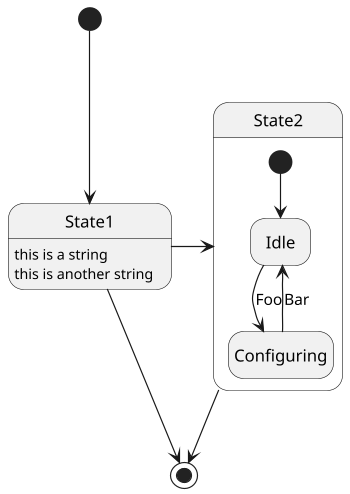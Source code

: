 @startuml
hide empty description
scale 350 width

[*] --> State1
State1 --> [*]
State1 : this is a string
State1 : this is another string

State1 -> State2
State2 --> [*]

state State2 {
  [*] --> Idle
  Idle --> Configuring : Foo
  Configuring --> Idle : Bar
}

@enduml

